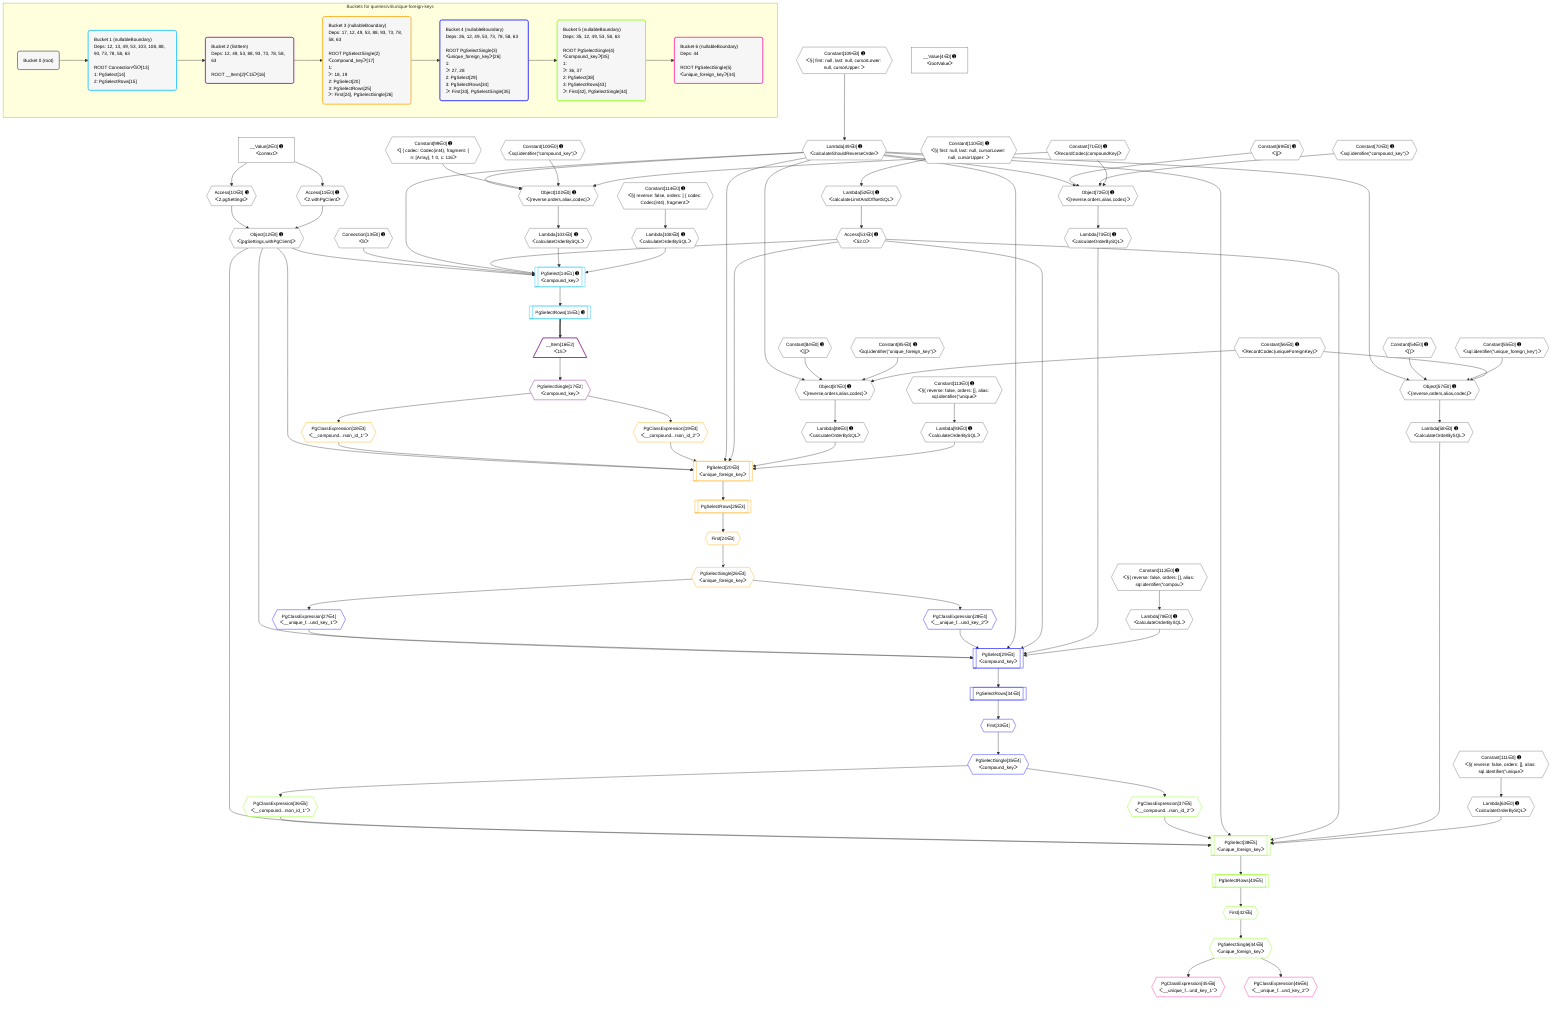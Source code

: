 %%{init: {'themeVariables': { 'fontSize': '12px'}}}%%
graph TD
    classDef path fill:#eee,stroke:#000,color:#000
    classDef plan fill:#fff,stroke-width:1px,color:#000
    classDef itemplan fill:#fff,stroke-width:2px,color:#000
    classDef unbatchedplan fill:#dff,stroke-width:1px,color:#000
    classDef sideeffectplan fill:#fcc,stroke-width:2px,color:#000
    classDef bucket fill:#f6f6f6,color:#000,stroke-width:2px,text-align:left


    %% plan dependencies
    Object57{{"Object[57∈0] ➊<br />ᐸ{reverse,orders,alias,codec}ᐳ"}}:::plan
    Lambda49{{"Lambda[49∈0] ➊<br />ᐸcalculateShouldReverseOrderᐳ"}}:::plan
    Constant54{{"Constant[54∈0] ➊<br />ᐸ[]ᐳ"}}:::plan
    Constant55{{"Constant[55∈0] ➊<br />ᐸsql.identifier(”unique_foreign_key”)ᐳ"}}:::plan
    Constant56{{"Constant[56∈0] ➊<br />ᐸRecordCodec(uniqueForeignKey)ᐳ"}}:::plan
    Lambda49 & Constant54 & Constant55 & Constant56 --> Object57
    Object72{{"Object[72∈0] ➊<br />ᐸ{reverse,orders,alias,codec}ᐳ"}}:::plan
    Constant69{{"Constant[69∈0] ➊<br />ᐸ[]ᐳ"}}:::plan
    Constant70{{"Constant[70∈0] ➊<br />ᐸsql.identifier(”compound_key”)ᐳ"}}:::plan
    Constant71{{"Constant[71∈0] ➊<br />ᐸRecordCodec(compoundKey)ᐳ"}}:::plan
    Lambda49 & Constant69 & Constant70 & Constant71 --> Object72
    Object87{{"Object[87∈0] ➊<br />ᐸ{reverse,orders,alias,codec}ᐳ"}}:::plan
    Constant84{{"Constant[84∈0] ➊<br />ᐸ[]ᐳ"}}:::plan
    Constant85{{"Constant[85∈0] ➊<br />ᐸsql.identifier(”unique_foreign_key”)ᐳ"}}:::plan
    Lambda49 & Constant84 & Constant85 & Constant56 --> Object87
    Object102{{"Object[102∈0] ➊<br />ᐸ{reverse,orders,alias,codec}ᐳ"}}:::plan
    Constant99{{"Constant[99∈0] ➊<br />ᐸ[ { codec: Codec(int4), fragment: { n: [Array], f: 0, c: 116ᐳ"}}:::plan
    Constant100{{"Constant[100∈0] ➊<br />ᐸsql.identifier(”compound_key”)ᐳ"}}:::plan
    Lambda49 & Constant99 & Constant100 & Constant71 --> Object102
    Object12{{"Object[12∈0] ➊<br />ᐸ{pgSettings,withPgClient}ᐳ"}}:::plan
    Access10{{"Access[10∈0] ➊<br />ᐸ2.pgSettingsᐳ"}}:::plan
    Access11{{"Access[11∈0] ➊<br />ᐸ2.withPgClientᐳ"}}:::plan
    Access10 & Access11 --> Object12
    __Value2["__Value[2∈0] ➊<br />ᐸcontextᐳ"]:::plan
    __Value2 --> Access10
    __Value2 --> Access11
    Constant109{{"Constant[109∈0] ➊<br />ᐸ§{ first: null, last: null, cursorLower: null, cursorUpper: ᐳ"}}:::plan
    Constant109 --> Lambda49
    Lambda52{{"Lambda[52∈0] ➊<br />ᐸcalculateLimitAndOffsetSQLᐳ"}}:::plan
    Constant110{{"Constant[110∈0] ➊<br />ᐸ§{ first: null, last: null, cursorLower: null, cursorUpper: ᐳ"}}:::plan
    Constant110 --> Lambda52
    Access53{{"Access[53∈0] ➊<br />ᐸ52.0ᐳ"}}:::plan
    Lambda52 --> Access53
    Lambda58{{"Lambda[58∈0] ➊<br />ᐸcalculateOrderBySQLᐳ"}}:::plan
    Object57 --> Lambda58
    Lambda63{{"Lambda[63∈0] ➊<br />ᐸcalculateOrderBySQLᐳ"}}:::plan
    Constant111{{"Constant[111∈0] ➊<br />ᐸ§{ reverse: false, orders: [], alias: sql.identifier(”uniqueᐳ"}}:::plan
    Constant111 --> Lambda63
    Lambda73{{"Lambda[73∈0] ➊<br />ᐸcalculateOrderBySQLᐳ"}}:::plan
    Object72 --> Lambda73
    Lambda78{{"Lambda[78∈0] ➊<br />ᐸcalculateOrderBySQLᐳ"}}:::plan
    Constant112{{"Constant[112∈0] ➊<br />ᐸ§{ reverse: false, orders: [], alias: sql.identifier(”compouᐳ"}}:::plan
    Constant112 --> Lambda78
    Lambda88{{"Lambda[88∈0] ➊<br />ᐸcalculateOrderBySQLᐳ"}}:::plan
    Object87 --> Lambda88
    Lambda93{{"Lambda[93∈0] ➊<br />ᐸcalculateOrderBySQLᐳ"}}:::plan
    Constant113{{"Constant[113∈0] ➊<br />ᐸ§{ reverse: false, orders: [], alias: sql.identifier(”uniqueᐳ"}}:::plan
    Constant113 --> Lambda93
    Lambda103{{"Lambda[103∈0] ➊<br />ᐸcalculateOrderBySQLᐳ"}}:::plan
    Object102 --> Lambda103
    Lambda108{{"Lambda[108∈0] ➊<br />ᐸcalculateOrderBySQLᐳ"}}:::plan
    Constant114{{"Constant[114∈0] ➊<br />ᐸ§{ reverse: false, orders: [ { codec: Codec(int4), fragment:ᐳ"}}:::plan
    Constant114 --> Lambda108
    __Value4["__Value[4∈0] ➊<br />ᐸrootValueᐳ"]:::plan
    Connection13{{"Connection[13∈0] ➊<br />ᐸ9ᐳ"}}:::plan
    PgSelect14[["PgSelect[14∈1] ➊<br />ᐸcompound_keyᐳ"]]:::plan
    Object12 & Connection13 & Lambda49 & Access53 & Lambda103 & Lambda108 --> PgSelect14
    PgSelectRows15[["PgSelectRows[15∈1] ➊"]]:::plan
    PgSelect14 --> PgSelectRows15
    __Item16[/"__Item[16∈2]<br />ᐸ15ᐳ"\]:::itemplan
    PgSelectRows15 ==> __Item16
    PgSelectSingle17{{"PgSelectSingle[17∈2]<br />ᐸcompound_keyᐳ"}}:::plan
    __Item16 --> PgSelectSingle17
    PgSelect20[["PgSelect[20∈3]<br />ᐸunique_foreign_keyᐳ"]]:::plan
    PgClassExpression18{{"PgClassExpression[18∈3]<br />ᐸ__compound...rson_id_1”ᐳ"}}:::plan
    PgClassExpression19{{"PgClassExpression[19∈3]<br />ᐸ__compound...rson_id_2”ᐳ"}}:::plan
    Object12 & PgClassExpression18 & PgClassExpression19 & Lambda49 & Access53 & Lambda88 & Lambda93 --> PgSelect20
    PgSelectSingle17 --> PgClassExpression18
    PgSelectSingle17 --> PgClassExpression19
    First24{{"First[24∈3]"}}:::plan
    PgSelectRows25[["PgSelectRows[25∈3]"]]:::plan
    PgSelectRows25 --> First24
    PgSelect20 --> PgSelectRows25
    PgSelectSingle26{{"PgSelectSingle[26∈3]<br />ᐸunique_foreign_keyᐳ"}}:::plan
    First24 --> PgSelectSingle26
    PgSelect29[["PgSelect[29∈4]<br />ᐸcompound_keyᐳ"]]:::plan
    PgClassExpression27{{"PgClassExpression[27∈4]<br />ᐸ__unique_f...und_key_1”ᐳ"}}:::plan
    PgClassExpression28{{"PgClassExpression[28∈4]<br />ᐸ__unique_f...und_key_2”ᐳ"}}:::plan
    Object12 & PgClassExpression27 & PgClassExpression28 & Lambda49 & Access53 & Lambda73 & Lambda78 --> PgSelect29
    PgSelectSingle26 --> PgClassExpression27
    PgSelectSingle26 --> PgClassExpression28
    First33{{"First[33∈4]"}}:::plan
    PgSelectRows34[["PgSelectRows[34∈4]"]]:::plan
    PgSelectRows34 --> First33
    PgSelect29 --> PgSelectRows34
    PgSelectSingle35{{"PgSelectSingle[35∈4]<br />ᐸcompound_keyᐳ"}}:::plan
    First33 --> PgSelectSingle35
    PgSelect38[["PgSelect[38∈5]<br />ᐸunique_foreign_keyᐳ"]]:::plan
    PgClassExpression36{{"PgClassExpression[36∈5]<br />ᐸ__compound...rson_id_1”ᐳ"}}:::plan
    PgClassExpression37{{"PgClassExpression[37∈5]<br />ᐸ__compound...rson_id_2”ᐳ"}}:::plan
    Object12 & PgClassExpression36 & PgClassExpression37 & Lambda49 & Access53 & Lambda58 & Lambda63 --> PgSelect38
    PgSelectSingle35 --> PgClassExpression36
    PgSelectSingle35 --> PgClassExpression37
    First42{{"First[42∈5]"}}:::plan
    PgSelectRows43[["PgSelectRows[43∈5]"]]:::plan
    PgSelectRows43 --> First42
    PgSelect38 --> PgSelectRows43
    PgSelectSingle44{{"PgSelectSingle[44∈5]<br />ᐸunique_foreign_keyᐳ"}}:::plan
    First42 --> PgSelectSingle44
    PgClassExpression45{{"PgClassExpression[45∈6]<br />ᐸ__unique_f...und_key_1”ᐳ"}}:::plan
    PgSelectSingle44 --> PgClassExpression45
    PgClassExpression46{{"PgClassExpression[46∈6]<br />ᐸ__unique_f...und_key_2”ᐳ"}}:::plan
    PgSelectSingle44 --> PgClassExpression46

    %% define steps

    subgraph "Buckets for queries/v4/unique-foreign-keys"
    Bucket0("Bucket 0 (root)"):::bucket
    classDef bucket0 stroke:#696969
    class Bucket0,__Value2,__Value4,Access10,Access11,Object12,Connection13,Lambda49,Lambda52,Access53,Constant54,Constant55,Constant56,Object57,Lambda58,Lambda63,Constant69,Constant70,Constant71,Object72,Lambda73,Lambda78,Constant84,Constant85,Object87,Lambda88,Lambda93,Constant99,Constant100,Object102,Lambda103,Lambda108,Constant109,Constant110,Constant111,Constant112,Constant113,Constant114 bucket0
    Bucket1("Bucket 1 (nullableBoundary)<br />Deps: 12, 13, 49, 53, 103, 108, 88, 93, 73, 78, 58, 63<br /><br />ROOT Connectionᐸ9ᐳ[13]<br />1: PgSelect[14]<br />2: PgSelectRows[15]"):::bucket
    classDef bucket1 stroke:#00bfff
    class Bucket1,PgSelect14,PgSelectRows15 bucket1
    Bucket2("Bucket 2 (listItem)<br />Deps: 12, 49, 53, 88, 93, 73, 78, 58, 63<br /><br />ROOT __Item{2}ᐸ15ᐳ[16]"):::bucket
    classDef bucket2 stroke:#7f007f
    class Bucket2,__Item16,PgSelectSingle17 bucket2
    Bucket3("Bucket 3 (nullableBoundary)<br />Deps: 17, 12, 49, 53, 88, 93, 73, 78, 58, 63<br /><br />ROOT PgSelectSingle{2}ᐸcompound_keyᐳ[17]<br />1: <br />ᐳ: 18, 19<br />2: PgSelect[20]<br />3: PgSelectRows[25]<br />ᐳ: First[24], PgSelectSingle[26]"):::bucket
    classDef bucket3 stroke:#ffa500
    class Bucket3,PgClassExpression18,PgClassExpression19,PgSelect20,First24,PgSelectRows25,PgSelectSingle26 bucket3
    Bucket4("Bucket 4 (nullableBoundary)<br />Deps: 26, 12, 49, 53, 73, 78, 58, 63<br /><br />ROOT PgSelectSingle{3}ᐸunique_foreign_keyᐳ[26]<br />1: <br />ᐳ: 27, 28<br />2: PgSelect[29]<br />3: PgSelectRows[34]<br />ᐳ: First[33], PgSelectSingle[35]"):::bucket
    classDef bucket4 stroke:#0000ff
    class Bucket4,PgClassExpression27,PgClassExpression28,PgSelect29,First33,PgSelectRows34,PgSelectSingle35 bucket4
    Bucket5("Bucket 5 (nullableBoundary)<br />Deps: 35, 12, 49, 53, 58, 63<br /><br />ROOT PgSelectSingle{4}ᐸcompound_keyᐳ[35]<br />1: <br />ᐳ: 36, 37<br />2: PgSelect[38]<br />3: PgSelectRows[43]<br />ᐳ: First[42], PgSelectSingle[44]"):::bucket
    classDef bucket5 stroke:#7fff00
    class Bucket5,PgClassExpression36,PgClassExpression37,PgSelect38,First42,PgSelectRows43,PgSelectSingle44 bucket5
    Bucket6("Bucket 6 (nullableBoundary)<br />Deps: 44<br /><br />ROOT PgSelectSingle{5}ᐸunique_foreign_keyᐳ[44]"):::bucket
    classDef bucket6 stroke:#ff1493
    class Bucket6,PgClassExpression45,PgClassExpression46 bucket6
    Bucket0 --> Bucket1
    Bucket1 --> Bucket2
    Bucket2 --> Bucket3
    Bucket3 --> Bucket4
    Bucket4 --> Bucket5
    Bucket5 --> Bucket6
    end